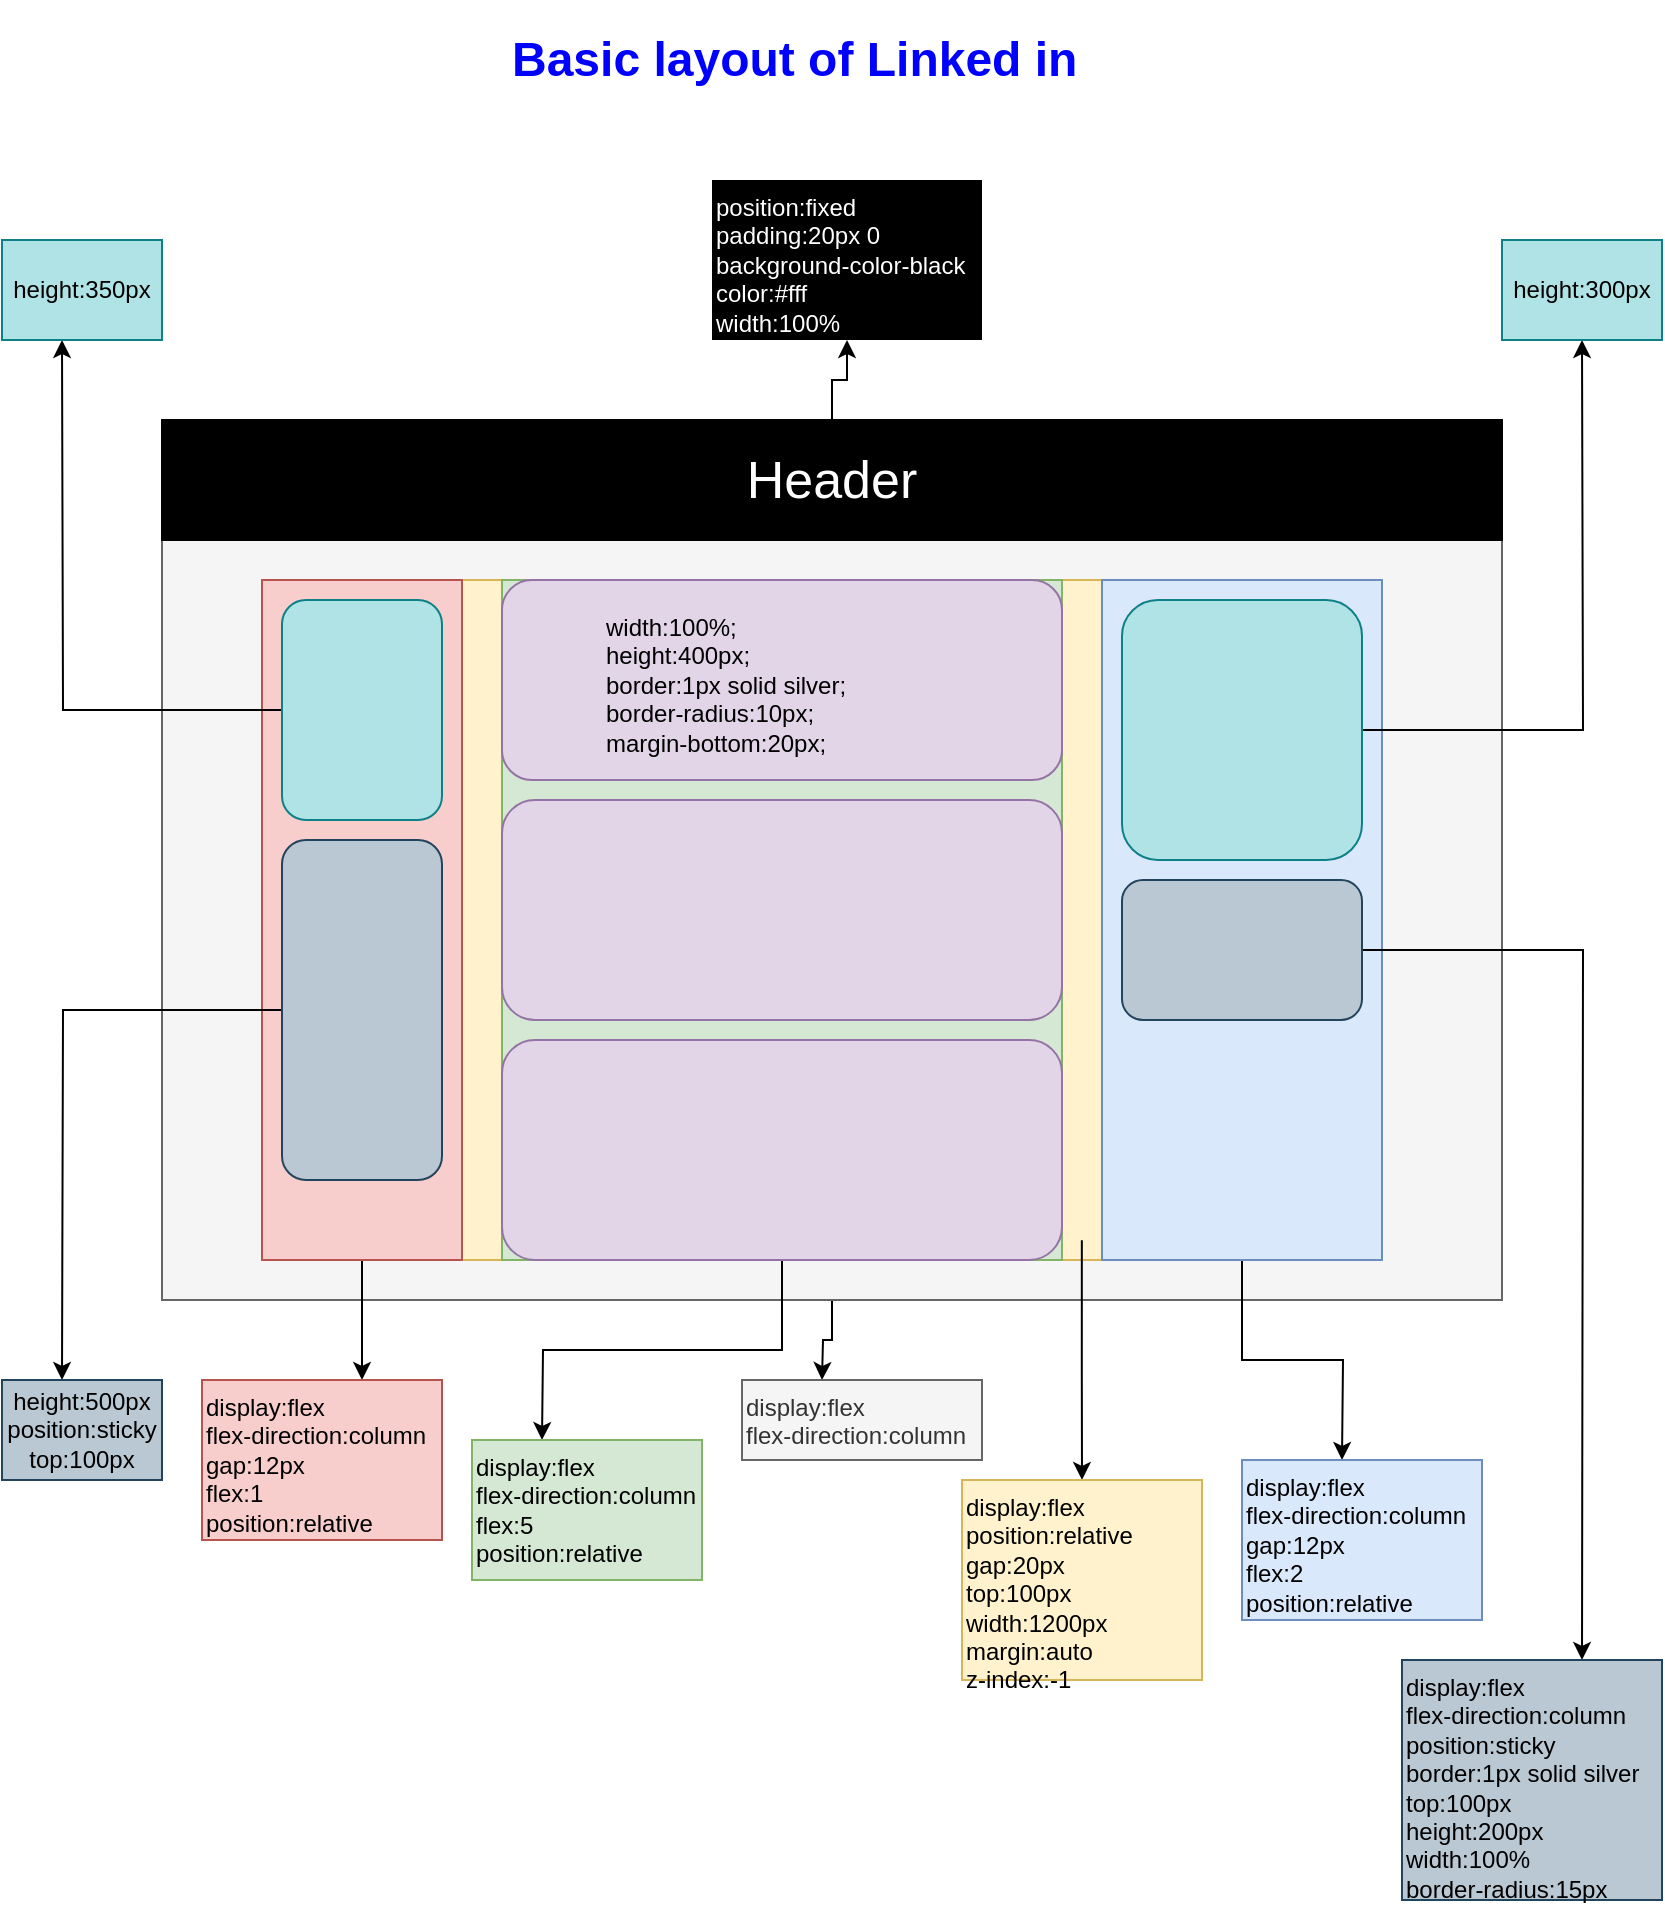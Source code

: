 <mxfile version="13.9.9" type="device"><diagram id="V2D2wQT_zU7dlk9BbX44" name="Page-1"><mxGraphModel dx="1024" dy="1692" grid="1" gridSize="10" guides="1" tooltips="1" connect="1" arrows="1" fold="1" page="1" pageScale="1" pageWidth="850" pageHeight="1100" math="0" shadow="0"><root><mxCell id="0"/><mxCell id="1" parent="0"/><mxCell id="j9iTGWcU7ZXoEaDmA0Et-2" style="edgeStyle=orthogonalEdgeStyle;rounded=0;orthogonalLoop=1;jettySize=auto;html=1;" edge="1" parent="1" source="j9iTGWcU7ZXoEaDmA0Et-1"><mxGeometry relative="1" as="geometry"><mxPoint x="420" y="630" as="targetPoint"/></mxGeometry></mxCell><mxCell id="j9iTGWcU7ZXoEaDmA0Et-1" value="" style="rounded=0;whiteSpace=wrap;html=1;fillColor=#f5f5f5;strokeColor=#666666;fontColor=#333333;" vertex="1" parent="1"><mxGeometry x="90" y="150" width="670" height="440" as="geometry"/></mxCell><mxCell id="j9iTGWcU7ZXoEaDmA0Et-3" value="display:flex&lt;br&gt;flex-direction:column&lt;br&gt;" style="text;html=1;strokeColor=#666666;fillColor=#f5f5f5;align=left;verticalAlign=top;whiteSpace=wrap;rounded=0;horizontal=1;labelPosition=center;verticalLabelPosition=middle;fontColor=#333333;" vertex="1" parent="1"><mxGeometry x="380" y="630" width="120" height="40" as="geometry"/></mxCell><mxCell id="j9iTGWcU7ZXoEaDmA0Et-5" value="&lt;b&gt;&lt;font style=&quot;font-size: 23px&quot; color=&quot;#ffffff&quot;&gt;Header&lt;/font&gt;&lt;/b&gt;" style="text;html=1;align=center;verticalAlign=middle;whiteSpace=wrap;rounded=0;" vertex="1" parent="1"><mxGeometry x="350" y="170" width="90" height="20" as="geometry"/></mxCell><mxCell id="j9iTGWcU7ZXoEaDmA0Et-7" value="position:fixed&lt;br&gt;padding:20px 0&lt;br&gt;background-color-black&lt;br&gt;color:#fff&lt;br&gt;width:100%" style="text;html=1;align=left;verticalAlign=top;whiteSpace=wrap;rounded=0;horizontal=1;labelPosition=center;verticalLabelPosition=middle;fillColor=#000000;fontColor=#FFFFFF;" vertex="1" parent="1"><mxGeometry x="365" y="30" width="135" height="80" as="geometry"/></mxCell><mxCell id="j9iTGWcU7ZXoEaDmA0Et-8" value="" style="rounded=0;whiteSpace=wrap;html=1;strokeColor=#d6b656;fillColor=#fff2cc;align=left;" vertex="1" parent="1"><mxGeometry x="140" y="230" width="560" height="340" as="geometry"/></mxCell><mxCell id="j9iTGWcU7ZXoEaDmA0Et-24" style="edgeStyle=orthogonalEdgeStyle;rounded=0;orthogonalLoop=1;jettySize=auto;html=1;exitX=0.732;exitY=0.971;exitDx=0;exitDy=0;exitPerimeter=0;" edge="1" parent="1" source="j9iTGWcU7ZXoEaDmA0Et-8" target="j9iTGWcU7ZXoEaDmA0Et-9"><mxGeometry relative="1" as="geometry"/></mxCell><mxCell id="j9iTGWcU7ZXoEaDmA0Et-9" value="display:flex&lt;br&gt;position:relative&lt;br&gt;gap:20px&lt;br&gt;top:100px&lt;br&gt;width:1200px&lt;br&gt;margin:auto&lt;br&gt;z-index:-1&lt;br&gt;" style="text;html=1;strokeColor=#d6b656;fillColor=#fff2cc;align=left;verticalAlign=top;whiteSpace=wrap;rounded=0;" vertex="1" parent="1"><mxGeometry x="490" y="680" width="120" height="100" as="geometry"/></mxCell><mxCell id="j9iTGWcU7ZXoEaDmA0Et-25" style="edgeStyle=orthogonalEdgeStyle;rounded=0;orthogonalLoop=1;jettySize=auto;html=1;" edge="1" parent="1" source="j9iTGWcU7ZXoEaDmA0Et-11"><mxGeometry relative="1" as="geometry"><mxPoint x="190" y="630" as="targetPoint"/></mxGeometry></mxCell><mxCell id="j9iTGWcU7ZXoEaDmA0Et-11" value="" style="rounded=0;whiteSpace=wrap;html=1;strokeColor=#b85450;fillColor=#f8cecc;align=left;" vertex="1" parent="1"><mxGeometry x="140" y="230" width="100" height="340" as="geometry"/></mxCell><mxCell id="j9iTGWcU7ZXoEaDmA0Et-30" style="edgeStyle=orthogonalEdgeStyle;rounded=0;orthogonalLoop=1;jettySize=auto;html=1;fontColor=#FFFFFF;" edge="1" parent="1" source="j9iTGWcU7ZXoEaDmA0Et-12"><mxGeometry relative="1" as="geometry"><mxPoint x="680" y="670" as="targetPoint"/></mxGeometry></mxCell><mxCell id="j9iTGWcU7ZXoEaDmA0Et-12" value="" style="rounded=0;whiteSpace=wrap;html=1;strokeColor=#6c8ebf;fillColor=#dae8fc;align=left;" vertex="1" parent="1"><mxGeometry x="560" y="230" width="140" height="340" as="geometry"/></mxCell><mxCell id="j9iTGWcU7ZXoEaDmA0Et-13" value="" style="rounded=0;whiteSpace=wrap;html=1;strokeColor=#82b366;fillColor=#d5e8d4;align=left;" vertex="1" parent="1"><mxGeometry x="260" y="230" width="280" height="340" as="geometry"/></mxCell><mxCell id="j9iTGWcU7ZXoEaDmA0Et-14" value="" style="rounded=1;whiteSpace=wrap;html=1;strokeColor=#9673a6;fillColor=#e1d5e7;align=left;" vertex="1" parent="1"><mxGeometry x="260" y="230" width="280" height="100" as="geometry"/></mxCell><mxCell id="j9iTGWcU7ZXoEaDmA0Et-15" value="" style="rounded=1;whiteSpace=wrap;html=1;strokeColor=#9673a6;fillColor=#e1d5e7;align=left;" vertex="1" parent="1"><mxGeometry x="260" y="340" width="280" height="110" as="geometry"/></mxCell><mxCell id="j9iTGWcU7ZXoEaDmA0Et-34" style="edgeStyle=orthogonalEdgeStyle;rounded=0;orthogonalLoop=1;jettySize=auto;html=1;fontColor=#FFFFFF;" edge="1" parent="1" source="j9iTGWcU7ZXoEaDmA0Et-16"><mxGeometry relative="1" as="geometry"><mxPoint x="280" y="660" as="targetPoint"/></mxGeometry></mxCell><mxCell id="j9iTGWcU7ZXoEaDmA0Et-16" value="" style="rounded=1;whiteSpace=wrap;html=1;strokeColor=#9673a6;fillColor=#e1d5e7;align=left;" vertex="1" parent="1"><mxGeometry x="260" y="460" width="280" height="110" as="geometry"/></mxCell><mxCell id="j9iTGWcU7ZXoEaDmA0Et-36" style="edgeStyle=orthogonalEdgeStyle;rounded=0;orthogonalLoop=1;jettySize=auto;html=1;fontColor=#FFFFFF;" edge="1" parent="1" source="j9iTGWcU7ZXoEaDmA0Et-17"><mxGeometry relative="1" as="geometry"><mxPoint x="40" y="110" as="targetPoint"/></mxGeometry></mxCell><mxCell id="j9iTGWcU7ZXoEaDmA0Et-17" value="" style="rounded=1;whiteSpace=wrap;html=1;strokeColor=#0e8088;fillColor=#b0e3e6;align=left;" vertex="1" parent="1"><mxGeometry x="150" y="240" width="80" height="110" as="geometry"/></mxCell><mxCell id="j9iTGWcU7ZXoEaDmA0Et-35" style="edgeStyle=orthogonalEdgeStyle;rounded=0;orthogonalLoop=1;jettySize=auto;html=1;fontColor=#FFFFFF;" edge="1" parent="1" source="j9iTGWcU7ZXoEaDmA0Et-18"><mxGeometry relative="1" as="geometry"><mxPoint x="40" y="630" as="targetPoint"/></mxGeometry></mxCell><mxCell id="j9iTGWcU7ZXoEaDmA0Et-18" value="" style="rounded=1;whiteSpace=wrap;html=1;strokeColor=#23445d;fillColor=#bac8d3;align=left;" vertex="1" parent="1"><mxGeometry x="150" y="360" width="80" height="170" as="geometry"/></mxCell><mxCell id="j9iTGWcU7ZXoEaDmA0Et-32" style="edgeStyle=orthogonalEdgeStyle;rounded=0;orthogonalLoop=1;jettySize=auto;html=1;fontColor=#FFFFFF;" edge="1" parent="1" source="j9iTGWcU7ZXoEaDmA0Et-19"><mxGeometry relative="1" as="geometry"><mxPoint x="800" y="110" as="targetPoint"/></mxGeometry></mxCell><mxCell id="j9iTGWcU7ZXoEaDmA0Et-19" value="" style="rounded=1;whiteSpace=wrap;html=1;strokeColor=#0e8088;fillColor=#b0e3e6;align=left;" vertex="1" parent="1"><mxGeometry x="570" y="240" width="120" height="130" as="geometry"/></mxCell><mxCell id="j9iTGWcU7ZXoEaDmA0Et-31" style="edgeStyle=orthogonalEdgeStyle;rounded=0;orthogonalLoop=1;jettySize=auto;html=1;fontColor=#FFFFFF;" edge="1" parent="1" source="j9iTGWcU7ZXoEaDmA0Et-20"><mxGeometry relative="1" as="geometry"><mxPoint x="800" y="770" as="targetPoint"/></mxGeometry></mxCell><mxCell id="j9iTGWcU7ZXoEaDmA0Et-20" value="" style="rounded=1;whiteSpace=wrap;html=1;strokeColor=#23445d;fillColor=#bac8d3;align=left;" vertex="1" parent="1"><mxGeometry x="570" y="380" width="120" height="70" as="geometry"/></mxCell><mxCell id="j9iTGWcU7ZXoEaDmA0Et-29" style="edgeStyle=orthogonalEdgeStyle;rounded=0;orthogonalLoop=1;jettySize=auto;html=1;fontColor=#FFFFFF;" edge="1" parent="1" source="j9iTGWcU7ZXoEaDmA0Et-26" target="j9iTGWcU7ZXoEaDmA0Et-7"><mxGeometry relative="1" as="geometry"/></mxCell><mxCell id="j9iTGWcU7ZXoEaDmA0Et-26" value="&lt;font style=&quot;font-size: 26px&quot;&gt;Header&lt;/font&gt;" style="rounded=0;whiteSpace=wrap;html=1;strokeColor=#000000;align=center;fillColor=#000000;fontColor=#FFFFFF;" vertex="1" parent="1"><mxGeometry x="90" y="150" width="670" height="60" as="geometry"/></mxCell><mxCell id="j9iTGWcU7ZXoEaDmA0Et-27" value="width:100%;&lt;br&gt;height:400px;&lt;br&gt;border:1px solid silver;&lt;br&gt;border-radius:10px;&lt;br&gt;margin-bottom:20px;" style="text;html=1;align=left;verticalAlign=top;whiteSpace=wrap;rounded=0;fillColor=#e1d5e7;strokeColor=#E1D5E7;" vertex="1" parent="1"><mxGeometry x="310" y="240" width="180" height="80" as="geometry"/></mxCell><mxCell id="j9iTGWcU7ZXoEaDmA0Et-38" value="display:flex&lt;br&gt;flex-direction:column&lt;br&gt;gap:12px&lt;br&gt;flex:1&lt;br&gt;position:relative" style="text;html=1;strokeColor=#b85450;fillColor=#f8cecc;align=left;verticalAlign=top;whiteSpace=wrap;rounded=0;horizontal=1;labelPosition=center;verticalLabelPosition=middle;" vertex="1" parent="1"><mxGeometry x="110" y="630" width="120" height="80" as="geometry"/></mxCell><mxCell id="j9iTGWcU7ZXoEaDmA0Et-39" value="display:flex&lt;br&gt;flex-direction:column&lt;br&gt;flex:5&lt;br&gt;position:relative" style="text;html=1;strokeColor=#82b366;fillColor=#d5e8d4;align=left;verticalAlign=top;whiteSpace=wrap;rounded=0;horizontal=1;labelPosition=center;verticalLabelPosition=middle;" vertex="1" parent="1"><mxGeometry x="245" y="660" width="115" height="70" as="geometry"/></mxCell><mxCell id="j9iTGWcU7ZXoEaDmA0Et-40" value="display:flex&lt;br&gt;flex-direction:column&lt;br&gt;gap:12px&lt;br&gt;flex:2&lt;br&gt;position:relative" style="text;html=1;strokeColor=#6c8ebf;fillColor=#dae8fc;align=left;verticalAlign=top;whiteSpace=wrap;rounded=0;horizontal=1;labelPosition=center;verticalLabelPosition=middle;" vertex="1" parent="1"><mxGeometry x="630" y="670" width="120" height="80" as="geometry"/></mxCell><mxCell id="j9iTGWcU7ZXoEaDmA0Et-41" value="display:flex&lt;br&gt;flex-direction:column&lt;br&gt;position:sticky&lt;br&gt;border:1px solid silver&lt;br&gt;top:100px&lt;br&gt;height:200px&lt;br&gt;width:100%&lt;br&gt;border-radius:15px&lt;br&gt;" style="text;html=1;align=left;verticalAlign=top;whiteSpace=wrap;rounded=0;fillColor=#bac8d3;strokeColor=#23445d;" vertex="1" parent="1"><mxGeometry x="710" y="770" width="130" height="120" as="geometry"/></mxCell><mxCell id="j9iTGWcU7ZXoEaDmA0Et-42" value="height:300px" style="text;html=1;strokeColor=#0e8088;fillColor=#b0e3e6;align=center;verticalAlign=middle;whiteSpace=wrap;rounded=0;" vertex="1" parent="1"><mxGeometry x="760" y="60" width="80" height="50" as="geometry"/></mxCell><mxCell id="j9iTGWcU7ZXoEaDmA0Et-43" value="height:350px" style="text;html=1;strokeColor=#0e8088;fillColor=#b0e3e6;align=center;verticalAlign=middle;whiteSpace=wrap;rounded=0;" vertex="1" parent="1"><mxGeometry x="10" y="60" width="80" height="50" as="geometry"/></mxCell><mxCell id="j9iTGWcU7ZXoEaDmA0Et-44" value="height:500px&lt;br&gt;position:sticky&lt;br&gt;top:100px" style="text;html=1;strokeColor=#23445d;fillColor=#bac8d3;align=center;verticalAlign=middle;whiteSpace=wrap;rounded=0;" vertex="1" parent="1"><mxGeometry x="10" y="630" width="80" height="50" as="geometry"/></mxCell><mxCell id="j9iTGWcU7ZXoEaDmA0Et-46" value="&lt;h1&gt;Basic layout of Linked in&lt;/h1&gt;" style="text;html=1;spacing=5;spacingTop=-20;whiteSpace=wrap;overflow=hidden;rounded=0;align=left;fontColor=#0000FF;" vertex="1" parent="1"><mxGeometry x="260" y="-50" width="300" height="40" as="geometry"/></mxCell></root></mxGraphModel></diagram></mxfile>